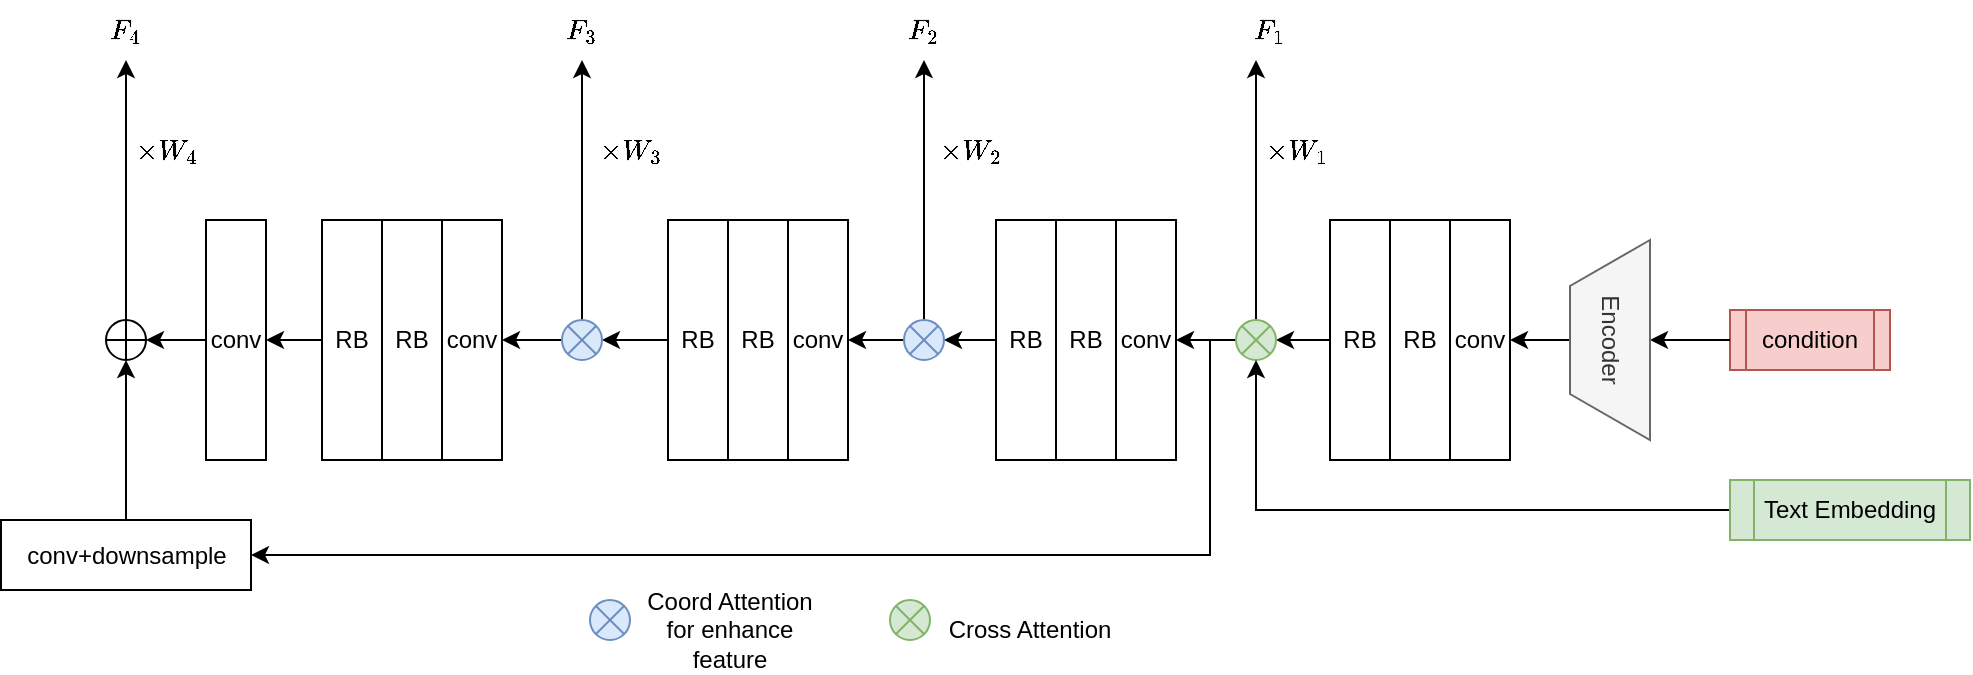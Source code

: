 <mxfile version="21.3.2" type="github">
  <diagram name="第 1 页" id="3LM3e0GyEwXYFz6J5TRM">
    <mxGraphModel dx="1000" dy="554" grid="1" gridSize="10" guides="1" tooltips="1" connect="1" arrows="1" fold="1" page="1" pageScale="1" pageWidth="1169" pageHeight="827" math="1" shadow="0">
      <root>
        <mxCell id="0" />
        <mxCell id="1" parent="0" />
        <mxCell id="kjkO8vURXtPyXDGjNqjl-2" value="condition" style="shape=process;whiteSpace=wrap;html=1;backgroundOutline=1;direction=east;fillColor=#f8cecc;strokeColor=#b85450;" vertex="1" parent="1">
          <mxGeometry x="1000" y="415" width="80" height="30" as="geometry" />
        </mxCell>
        <mxCell id="kjkO8vURXtPyXDGjNqjl-3" value="" style="endArrow=classic;html=1;rounded=0;exitX=0;exitY=0.5;exitDx=0;exitDy=0;" edge="1" parent="1" source="kjkO8vURXtPyXDGjNqjl-2" target="kjkO8vURXtPyXDGjNqjl-4">
          <mxGeometry width="50" height="50" relative="1" as="geometry">
            <mxPoint x="794" y="440" as="sourcePoint" />
            <mxPoint x="714" y="430.0" as="targetPoint" />
          </mxGeometry>
        </mxCell>
        <mxCell id="kjkO8vURXtPyXDGjNqjl-21" value="" style="edgeStyle=orthogonalEdgeStyle;rounded=0;orthogonalLoop=1;jettySize=auto;html=1;entryX=0.5;entryY=0;entryDx=0;entryDy=0;" edge="1" parent="1" source="kjkO8vURXtPyXDGjNqjl-4" target="kjkO8vURXtPyXDGjNqjl-13">
          <mxGeometry relative="1" as="geometry" />
        </mxCell>
        <mxCell id="kjkO8vURXtPyXDGjNqjl-4" value="Encoder" style="verticalLabelPosition=middle;verticalAlign=middle;html=1;shape=trapezoid;perimeter=trapezoidPerimeter;whiteSpace=wrap;size=0.23;arcSize=10;flipV=1;labelPosition=center;align=center;rotation=90;fillColor=#f5f5f5;fontColor=#333333;strokeColor=#666666;direction=east;" vertex="1" parent="1">
          <mxGeometry x="890" y="410" width="100" height="40" as="geometry" />
        </mxCell>
        <mxCell id="kjkO8vURXtPyXDGjNqjl-13" value="conv" style="rounded=0;whiteSpace=wrap;html=1;direction=south;flipH=1;" vertex="1" parent="1">
          <mxGeometry x="860" y="370" width="30" height="120" as="geometry" />
        </mxCell>
        <mxCell id="kjkO8vURXtPyXDGjNqjl-22" value="" style="edgeStyle=orthogonalEdgeStyle;rounded=0;orthogonalLoop=1;jettySize=auto;html=1;" edge="1" parent="1" source="kjkO8vURXtPyXDGjNqjl-14" target="kjkO8vURXtPyXDGjNqjl-20">
          <mxGeometry relative="1" as="geometry" />
        </mxCell>
        <mxCell id="kjkO8vURXtPyXDGjNqjl-14" value="RB" style="rounded=0;whiteSpace=wrap;html=1;direction=south;flipH=1;" vertex="1" parent="1">
          <mxGeometry x="800" y="370" width="30" height="120" as="geometry" />
        </mxCell>
        <mxCell id="kjkO8vURXtPyXDGjNqjl-15" value="RB" style="rounded=0;whiteSpace=wrap;html=1;direction=south;flipH=1;" vertex="1" parent="1">
          <mxGeometry x="830" y="370" width="30" height="120" as="geometry" />
        </mxCell>
        <mxCell id="kjkO8vURXtPyXDGjNqjl-34" style="edgeStyle=orthogonalEdgeStyle;rounded=0;orthogonalLoop=1;jettySize=auto;html=1;entryX=0.5;entryY=0;entryDx=0;entryDy=0;" edge="1" parent="1" source="kjkO8vURXtPyXDGjNqjl-20" target="kjkO8vURXtPyXDGjNqjl-31">
          <mxGeometry relative="1" as="geometry" />
        </mxCell>
        <mxCell id="kjkO8vURXtPyXDGjNqjl-57" style="edgeStyle=orthogonalEdgeStyle;rounded=0;orthogonalLoop=1;jettySize=auto;html=1;entryX=0.5;entryY=1;entryDx=0;entryDy=0;" edge="1" parent="1" source="kjkO8vURXtPyXDGjNqjl-20">
          <mxGeometry relative="1" as="geometry">
            <mxPoint x="763" y="290" as="targetPoint" />
          </mxGeometry>
        </mxCell>
        <mxCell id="kjkO8vURXtPyXDGjNqjl-88" style="edgeStyle=orthogonalEdgeStyle;rounded=0;orthogonalLoop=1;jettySize=auto;html=1;entryX=0.5;entryY=0;entryDx=0;entryDy=0;" edge="1" parent="1" source="kjkO8vURXtPyXDGjNqjl-20" target="kjkO8vURXtPyXDGjNqjl-87">
          <mxGeometry relative="1" as="geometry">
            <Array as="points">
              <mxPoint x="740" y="430" />
              <mxPoint x="740" y="538" />
            </Array>
          </mxGeometry>
        </mxCell>
        <mxCell id="kjkO8vURXtPyXDGjNqjl-20" value="" style="verticalLabelPosition=bottom;verticalAlign=top;html=1;shape=mxgraph.flowchart.or;fillColor=#d5e8d4;strokeColor=#82b366;" vertex="1" parent="1">
          <mxGeometry x="753" y="420" width="20" height="20" as="geometry" />
        </mxCell>
        <mxCell id="kjkO8vURXtPyXDGjNqjl-54" style="edgeStyle=orthogonalEdgeStyle;rounded=0;orthogonalLoop=1;jettySize=auto;html=1;entryX=0.5;entryY=1;entryDx=0;entryDy=0;entryPerimeter=0;" edge="1" parent="1" source="kjkO8vURXtPyXDGjNqjl-28" target="kjkO8vURXtPyXDGjNqjl-20">
          <mxGeometry relative="1" as="geometry" />
        </mxCell>
        <mxCell id="kjkO8vURXtPyXDGjNqjl-28" value="Text Embedding" style="shape=process;whiteSpace=wrap;html=1;backgroundOutline=1;fillColor=#d5e8d4;strokeColor=#82b366;" vertex="1" parent="1">
          <mxGeometry x="1000" y="500" width="120" height="30" as="geometry" />
        </mxCell>
        <mxCell id="kjkO8vURXtPyXDGjNqjl-31" value="conv" style="rounded=0;whiteSpace=wrap;html=1;direction=south;flipH=1;" vertex="1" parent="1">
          <mxGeometry x="693" y="370" width="30" height="120" as="geometry" />
        </mxCell>
        <mxCell id="kjkO8vURXtPyXDGjNqjl-39" style="edgeStyle=orthogonalEdgeStyle;rounded=0;orthogonalLoop=1;jettySize=auto;html=1;" edge="1" parent="1" source="kjkO8vURXtPyXDGjNqjl-32" target="kjkO8vURXtPyXDGjNqjl-38">
          <mxGeometry relative="1" as="geometry" />
        </mxCell>
        <mxCell id="kjkO8vURXtPyXDGjNqjl-32" value="RB" style="rounded=0;whiteSpace=wrap;html=1;direction=south;flipH=1;" vertex="1" parent="1">
          <mxGeometry x="633" y="370" width="30" height="120" as="geometry" />
        </mxCell>
        <mxCell id="kjkO8vURXtPyXDGjNqjl-33" value="RB" style="rounded=0;whiteSpace=wrap;html=1;direction=south;flipH=1;" vertex="1" parent="1">
          <mxGeometry x="663" y="370" width="30" height="120" as="geometry" />
        </mxCell>
        <mxCell id="kjkO8vURXtPyXDGjNqjl-37" value="$$F_1$$" style="text;html=1;strokeColor=none;fillColor=none;align=center;verticalAlign=middle;whiteSpace=wrap;rounded=0;" vertex="1" parent="1">
          <mxGeometry x="740" y="260" width="60" height="30" as="geometry" />
        </mxCell>
        <mxCell id="kjkO8vURXtPyXDGjNqjl-56" style="edgeStyle=orthogonalEdgeStyle;rounded=0;orthogonalLoop=1;jettySize=auto;html=1;entryX=0.5;entryY=0;entryDx=0;entryDy=0;" edge="1" parent="1" source="kjkO8vURXtPyXDGjNqjl-38" target="kjkO8vURXtPyXDGjNqjl-44">
          <mxGeometry relative="1" as="geometry" />
        </mxCell>
        <mxCell id="kjkO8vURXtPyXDGjNqjl-71" style="edgeStyle=orthogonalEdgeStyle;rounded=0;orthogonalLoop=1;jettySize=auto;html=1;" edge="1" parent="1" source="kjkO8vURXtPyXDGjNqjl-38" target="kjkO8vURXtPyXDGjNqjl-72">
          <mxGeometry relative="1" as="geometry">
            <mxPoint x="597" y="300" as="targetPoint" />
          </mxGeometry>
        </mxCell>
        <mxCell id="kjkO8vURXtPyXDGjNqjl-38" value="" style="verticalLabelPosition=bottom;verticalAlign=top;html=1;shape=mxgraph.flowchart.or;fillColor=#dae8fc;strokeColor=#6c8ebf;" vertex="1" parent="1">
          <mxGeometry x="587" y="420" width="20" height="20" as="geometry" />
        </mxCell>
        <mxCell id="kjkO8vURXtPyXDGjNqjl-41" value="$$\times&lt;br&gt;W_1$$" style="text;html=1;strokeColor=none;fillColor=none;align=center;verticalAlign=middle;whiteSpace=wrap;rounded=0;" vertex="1" parent="1">
          <mxGeometry x="753" y="320" width="60" height="30" as="geometry" />
        </mxCell>
        <mxCell id="kjkO8vURXtPyXDGjNqjl-44" value="conv" style="rounded=0;whiteSpace=wrap;html=1;direction=south;flipH=1;" vertex="1" parent="1">
          <mxGeometry x="529" y="370" width="30" height="120" as="geometry" />
        </mxCell>
        <mxCell id="kjkO8vURXtPyXDGjNqjl-45" style="edgeStyle=orthogonalEdgeStyle;rounded=0;orthogonalLoop=1;jettySize=auto;html=1;" edge="1" parent="1" source="kjkO8vURXtPyXDGjNqjl-46" target="kjkO8vURXtPyXDGjNqjl-49">
          <mxGeometry relative="1" as="geometry" />
        </mxCell>
        <mxCell id="kjkO8vURXtPyXDGjNqjl-46" value="RB" style="rounded=0;whiteSpace=wrap;html=1;direction=south;flipH=1;" vertex="1" parent="1">
          <mxGeometry x="469" y="370" width="30" height="120" as="geometry" />
        </mxCell>
        <mxCell id="kjkO8vURXtPyXDGjNqjl-47" value="RB" style="rounded=0;whiteSpace=wrap;html=1;direction=south;flipH=1;" vertex="1" parent="1">
          <mxGeometry x="499" y="370" width="30" height="120" as="geometry" />
        </mxCell>
        <mxCell id="kjkO8vURXtPyXDGjNqjl-78" style="edgeStyle=orthogonalEdgeStyle;rounded=0;orthogonalLoop=1;jettySize=auto;html=1;entryX=0.5;entryY=0;entryDx=0;entryDy=0;" edge="1" parent="1" source="kjkO8vURXtPyXDGjNqjl-49" target="kjkO8vURXtPyXDGjNqjl-74">
          <mxGeometry relative="1" as="geometry" />
        </mxCell>
        <mxCell id="kjkO8vURXtPyXDGjNqjl-79" style="edgeStyle=orthogonalEdgeStyle;rounded=0;orthogonalLoop=1;jettySize=auto;html=1;entryX=0.5;entryY=1;entryDx=0;entryDy=0;" edge="1" parent="1" source="kjkO8vURXtPyXDGjNqjl-49" target="kjkO8vURXtPyXDGjNqjl-80">
          <mxGeometry relative="1" as="geometry">
            <mxPoint x="426" y="290" as="targetPoint" />
          </mxGeometry>
        </mxCell>
        <mxCell id="kjkO8vURXtPyXDGjNqjl-49" value="" style="verticalLabelPosition=bottom;verticalAlign=top;html=1;shape=mxgraph.flowchart.or;fillColor=#dae8fc;strokeColor=#6c8ebf;" vertex="1" parent="1">
          <mxGeometry x="416" y="420" width="20" height="20" as="geometry" />
        </mxCell>
        <mxCell id="kjkO8vURXtPyXDGjNqjl-63" value="" style="verticalLabelPosition=bottom;verticalAlign=top;html=1;shape=mxgraph.flowchart.or;fillColor=#dae8fc;strokeColor=#6c8ebf;" vertex="1" parent="1">
          <mxGeometry x="430" y="560" width="20" height="20" as="geometry" />
        </mxCell>
        <mxCell id="kjkO8vURXtPyXDGjNqjl-66" value="Coord Attention for enhance feature" style="text;html=1;strokeColor=none;fillColor=none;align=center;verticalAlign=middle;whiteSpace=wrap;rounded=0;" vertex="1" parent="1">
          <mxGeometry x="450" y="560" width="100" height="30" as="geometry" />
        </mxCell>
        <mxCell id="kjkO8vURXtPyXDGjNqjl-67" value="" style="verticalLabelPosition=bottom;verticalAlign=top;html=1;shape=mxgraph.flowchart.or;fillColor=#d5e8d4;strokeColor=#82b366;" vertex="1" parent="1">
          <mxGeometry x="580" y="560" width="20" height="20" as="geometry" />
        </mxCell>
        <mxCell id="kjkO8vURXtPyXDGjNqjl-68" value="Cross Attention" style="text;html=1;strokeColor=none;fillColor=none;align=center;verticalAlign=middle;whiteSpace=wrap;rounded=0;" vertex="1" parent="1">
          <mxGeometry x="600" y="560" width="100" height="30" as="geometry" />
        </mxCell>
        <mxCell id="kjkO8vURXtPyXDGjNqjl-72" value="$$F_2$$" style="text;html=1;strokeColor=none;fillColor=none;align=center;verticalAlign=middle;whiteSpace=wrap;rounded=0;" vertex="1" parent="1">
          <mxGeometry x="567" y="260" width="60" height="30" as="geometry" />
        </mxCell>
        <mxCell id="kjkO8vURXtPyXDGjNqjl-73" value="$$\times&lt;br&gt;W_2$$" style="text;html=1;strokeColor=none;fillColor=none;align=center;verticalAlign=middle;whiteSpace=wrap;rounded=0;" vertex="1" parent="1">
          <mxGeometry x="590" y="320" width="60" height="30" as="geometry" />
        </mxCell>
        <mxCell id="kjkO8vURXtPyXDGjNqjl-74" value="conv" style="rounded=0;whiteSpace=wrap;html=1;direction=south;flipH=1;" vertex="1" parent="1">
          <mxGeometry x="356" y="370" width="30" height="120" as="geometry" />
        </mxCell>
        <mxCell id="kjkO8vURXtPyXDGjNqjl-82" style="edgeStyle=orthogonalEdgeStyle;rounded=0;orthogonalLoop=1;jettySize=auto;html=1;entryX=0.5;entryY=0;entryDx=0;entryDy=0;" edge="1" parent="1" source="kjkO8vURXtPyXDGjNqjl-75" target="kjkO8vURXtPyXDGjNqjl-83">
          <mxGeometry relative="1" as="geometry">
            <mxPoint x="250" y="430" as="targetPoint" />
          </mxGeometry>
        </mxCell>
        <mxCell id="kjkO8vURXtPyXDGjNqjl-75" value="RB" style="rounded=0;whiteSpace=wrap;html=1;direction=south;flipH=1;" vertex="1" parent="1">
          <mxGeometry x="296" y="370" width="30" height="120" as="geometry" />
        </mxCell>
        <mxCell id="kjkO8vURXtPyXDGjNqjl-76" value="RB" style="rounded=0;whiteSpace=wrap;html=1;direction=south;flipH=1;" vertex="1" parent="1">
          <mxGeometry x="326" y="370" width="30" height="120" as="geometry" />
        </mxCell>
        <mxCell id="kjkO8vURXtPyXDGjNqjl-80" value="$$F_3$$" style="text;html=1;strokeColor=none;fillColor=none;align=center;verticalAlign=middle;whiteSpace=wrap;rounded=0;" vertex="1" parent="1">
          <mxGeometry x="396" y="260" width="60" height="30" as="geometry" />
        </mxCell>
        <mxCell id="kjkO8vURXtPyXDGjNqjl-81" value="$$\times&lt;br&gt;W_3$$" style="text;html=1;strokeColor=none;fillColor=none;align=center;verticalAlign=middle;whiteSpace=wrap;rounded=0;" vertex="1" parent="1">
          <mxGeometry x="420" y="320" width="60" height="30" as="geometry" />
        </mxCell>
        <mxCell id="kjkO8vURXtPyXDGjNqjl-91" style="edgeStyle=orthogonalEdgeStyle;rounded=0;orthogonalLoop=1;jettySize=auto;html=1;entryX=1;entryY=0.5;entryDx=0;entryDy=0;entryPerimeter=0;" edge="1" parent="1" source="kjkO8vURXtPyXDGjNqjl-83" target="kjkO8vURXtPyXDGjNqjl-86">
          <mxGeometry relative="1" as="geometry" />
        </mxCell>
        <mxCell id="kjkO8vURXtPyXDGjNqjl-83" value="conv" style="rounded=0;whiteSpace=wrap;html=1;direction=south;flipH=1;" vertex="1" parent="1">
          <mxGeometry x="238" y="370" width="30" height="120" as="geometry" />
        </mxCell>
        <mxCell id="kjkO8vURXtPyXDGjNqjl-92" style="edgeStyle=orthogonalEdgeStyle;rounded=0;orthogonalLoop=1;jettySize=auto;html=1;" edge="1" parent="1" source="kjkO8vURXtPyXDGjNqjl-86" target="kjkO8vURXtPyXDGjNqjl-93">
          <mxGeometry relative="1" as="geometry">
            <mxPoint x="198" y="300" as="targetPoint" />
          </mxGeometry>
        </mxCell>
        <mxCell id="kjkO8vURXtPyXDGjNqjl-86" value="" style="verticalLabelPosition=bottom;verticalAlign=top;html=1;shape=mxgraph.flowchart.summing_function;" vertex="1" parent="1">
          <mxGeometry x="188" y="420" width="20" height="20" as="geometry" />
        </mxCell>
        <mxCell id="kjkO8vURXtPyXDGjNqjl-90" style="edgeStyle=orthogonalEdgeStyle;rounded=0;orthogonalLoop=1;jettySize=auto;html=1;entryX=0.5;entryY=1;entryDx=0;entryDy=0;entryPerimeter=0;" edge="1" parent="1" source="kjkO8vURXtPyXDGjNqjl-87" target="kjkO8vURXtPyXDGjNqjl-86">
          <mxGeometry relative="1" as="geometry" />
        </mxCell>
        <mxCell id="kjkO8vURXtPyXDGjNqjl-87" value="conv+downsample" style="rounded=0;whiteSpace=wrap;html=1;direction=south;flipH=1;" vertex="1" parent="1">
          <mxGeometry x="135.5" y="520" width="125" height="35" as="geometry" />
        </mxCell>
        <mxCell id="kjkO8vURXtPyXDGjNqjl-93" value="$$F_4$$" style="text;html=1;strokeColor=none;fillColor=none;align=center;verticalAlign=middle;whiteSpace=wrap;rounded=0;" vertex="1" parent="1">
          <mxGeometry x="168" y="260" width="60" height="30" as="geometry" />
        </mxCell>
        <mxCell id="kjkO8vURXtPyXDGjNqjl-94" value="$$\times&lt;br&gt;W_4$$" style="text;html=1;strokeColor=none;fillColor=none;align=center;verticalAlign=middle;whiteSpace=wrap;rounded=0;" vertex="1" parent="1">
          <mxGeometry x="188" y="320" width="60" height="30" as="geometry" />
        </mxCell>
      </root>
    </mxGraphModel>
  </diagram>
</mxfile>
